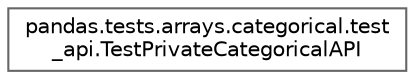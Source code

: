 digraph "Graphical Class Hierarchy"
{
 // LATEX_PDF_SIZE
  bgcolor="transparent";
  edge [fontname=Helvetica,fontsize=10,labelfontname=Helvetica,labelfontsize=10];
  node [fontname=Helvetica,fontsize=10,shape=box,height=0.2,width=0.4];
  rankdir="LR";
  Node0 [id="Node000000",label="pandas.tests.arrays.categorical.test\l_api.TestPrivateCategoricalAPI",height=0.2,width=0.4,color="grey40", fillcolor="white", style="filled",URL="$de/ded/classpandas_1_1tests_1_1arrays_1_1categorical_1_1test__api_1_1TestPrivateCategoricalAPI.html",tooltip=" "];
}
